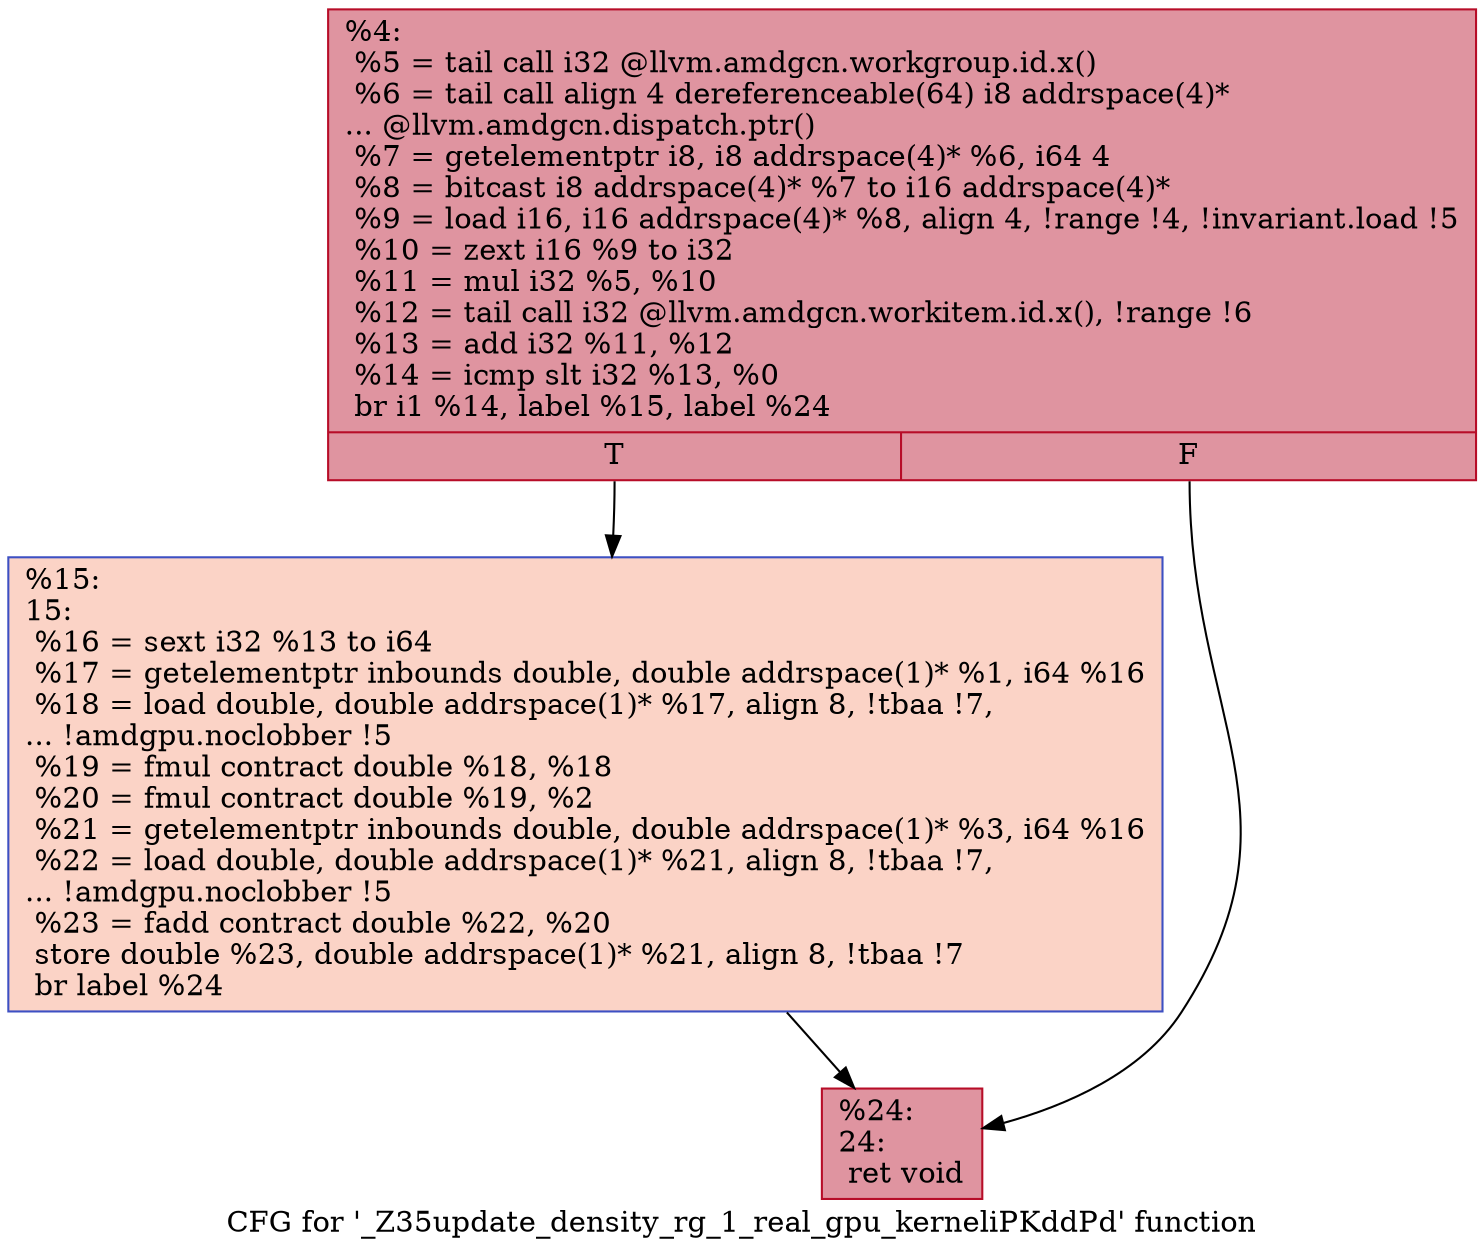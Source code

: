 digraph "CFG for '_Z35update_density_rg_1_real_gpu_kerneliPKddPd' function" {
	label="CFG for '_Z35update_density_rg_1_real_gpu_kerneliPKddPd' function";

	Node0x4fa7120 [shape=record,color="#b70d28ff", style=filled, fillcolor="#b70d2870",label="{%4:\l  %5 = tail call i32 @llvm.amdgcn.workgroup.id.x()\l  %6 = tail call align 4 dereferenceable(64) i8 addrspace(4)*\l... @llvm.amdgcn.dispatch.ptr()\l  %7 = getelementptr i8, i8 addrspace(4)* %6, i64 4\l  %8 = bitcast i8 addrspace(4)* %7 to i16 addrspace(4)*\l  %9 = load i16, i16 addrspace(4)* %8, align 4, !range !4, !invariant.load !5\l  %10 = zext i16 %9 to i32\l  %11 = mul i32 %5, %10\l  %12 = tail call i32 @llvm.amdgcn.workitem.id.x(), !range !6\l  %13 = add i32 %11, %12\l  %14 = icmp slt i32 %13, %0\l  br i1 %14, label %15, label %24\l|{<s0>T|<s1>F}}"];
	Node0x4fa7120:s0 -> Node0x4fa9070;
	Node0x4fa7120:s1 -> Node0x4fa9100;
	Node0x4fa9070 [shape=record,color="#3d50c3ff", style=filled, fillcolor="#f59c7d70",label="{%15:\l15:                                               \l  %16 = sext i32 %13 to i64\l  %17 = getelementptr inbounds double, double addrspace(1)* %1, i64 %16\l  %18 = load double, double addrspace(1)* %17, align 8, !tbaa !7,\l... !amdgpu.noclobber !5\l  %19 = fmul contract double %18, %18\l  %20 = fmul contract double %19, %2\l  %21 = getelementptr inbounds double, double addrspace(1)* %3, i64 %16\l  %22 = load double, double addrspace(1)* %21, align 8, !tbaa !7,\l... !amdgpu.noclobber !5\l  %23 = fadd contract double %22, %20\l  store double %23, double addrspace(1)* %21, align 8, !tbaa !7\l  br label %24\l}"];
	Node0x4fa9070 -> Node0x4fa9100;
	Node0x4fa9100 [shape=record,color="#b70d28ff", style=filled, fillcolor="#b70d2870",label="{%24:\l24:                                               \l  ret void\l}"];
}
